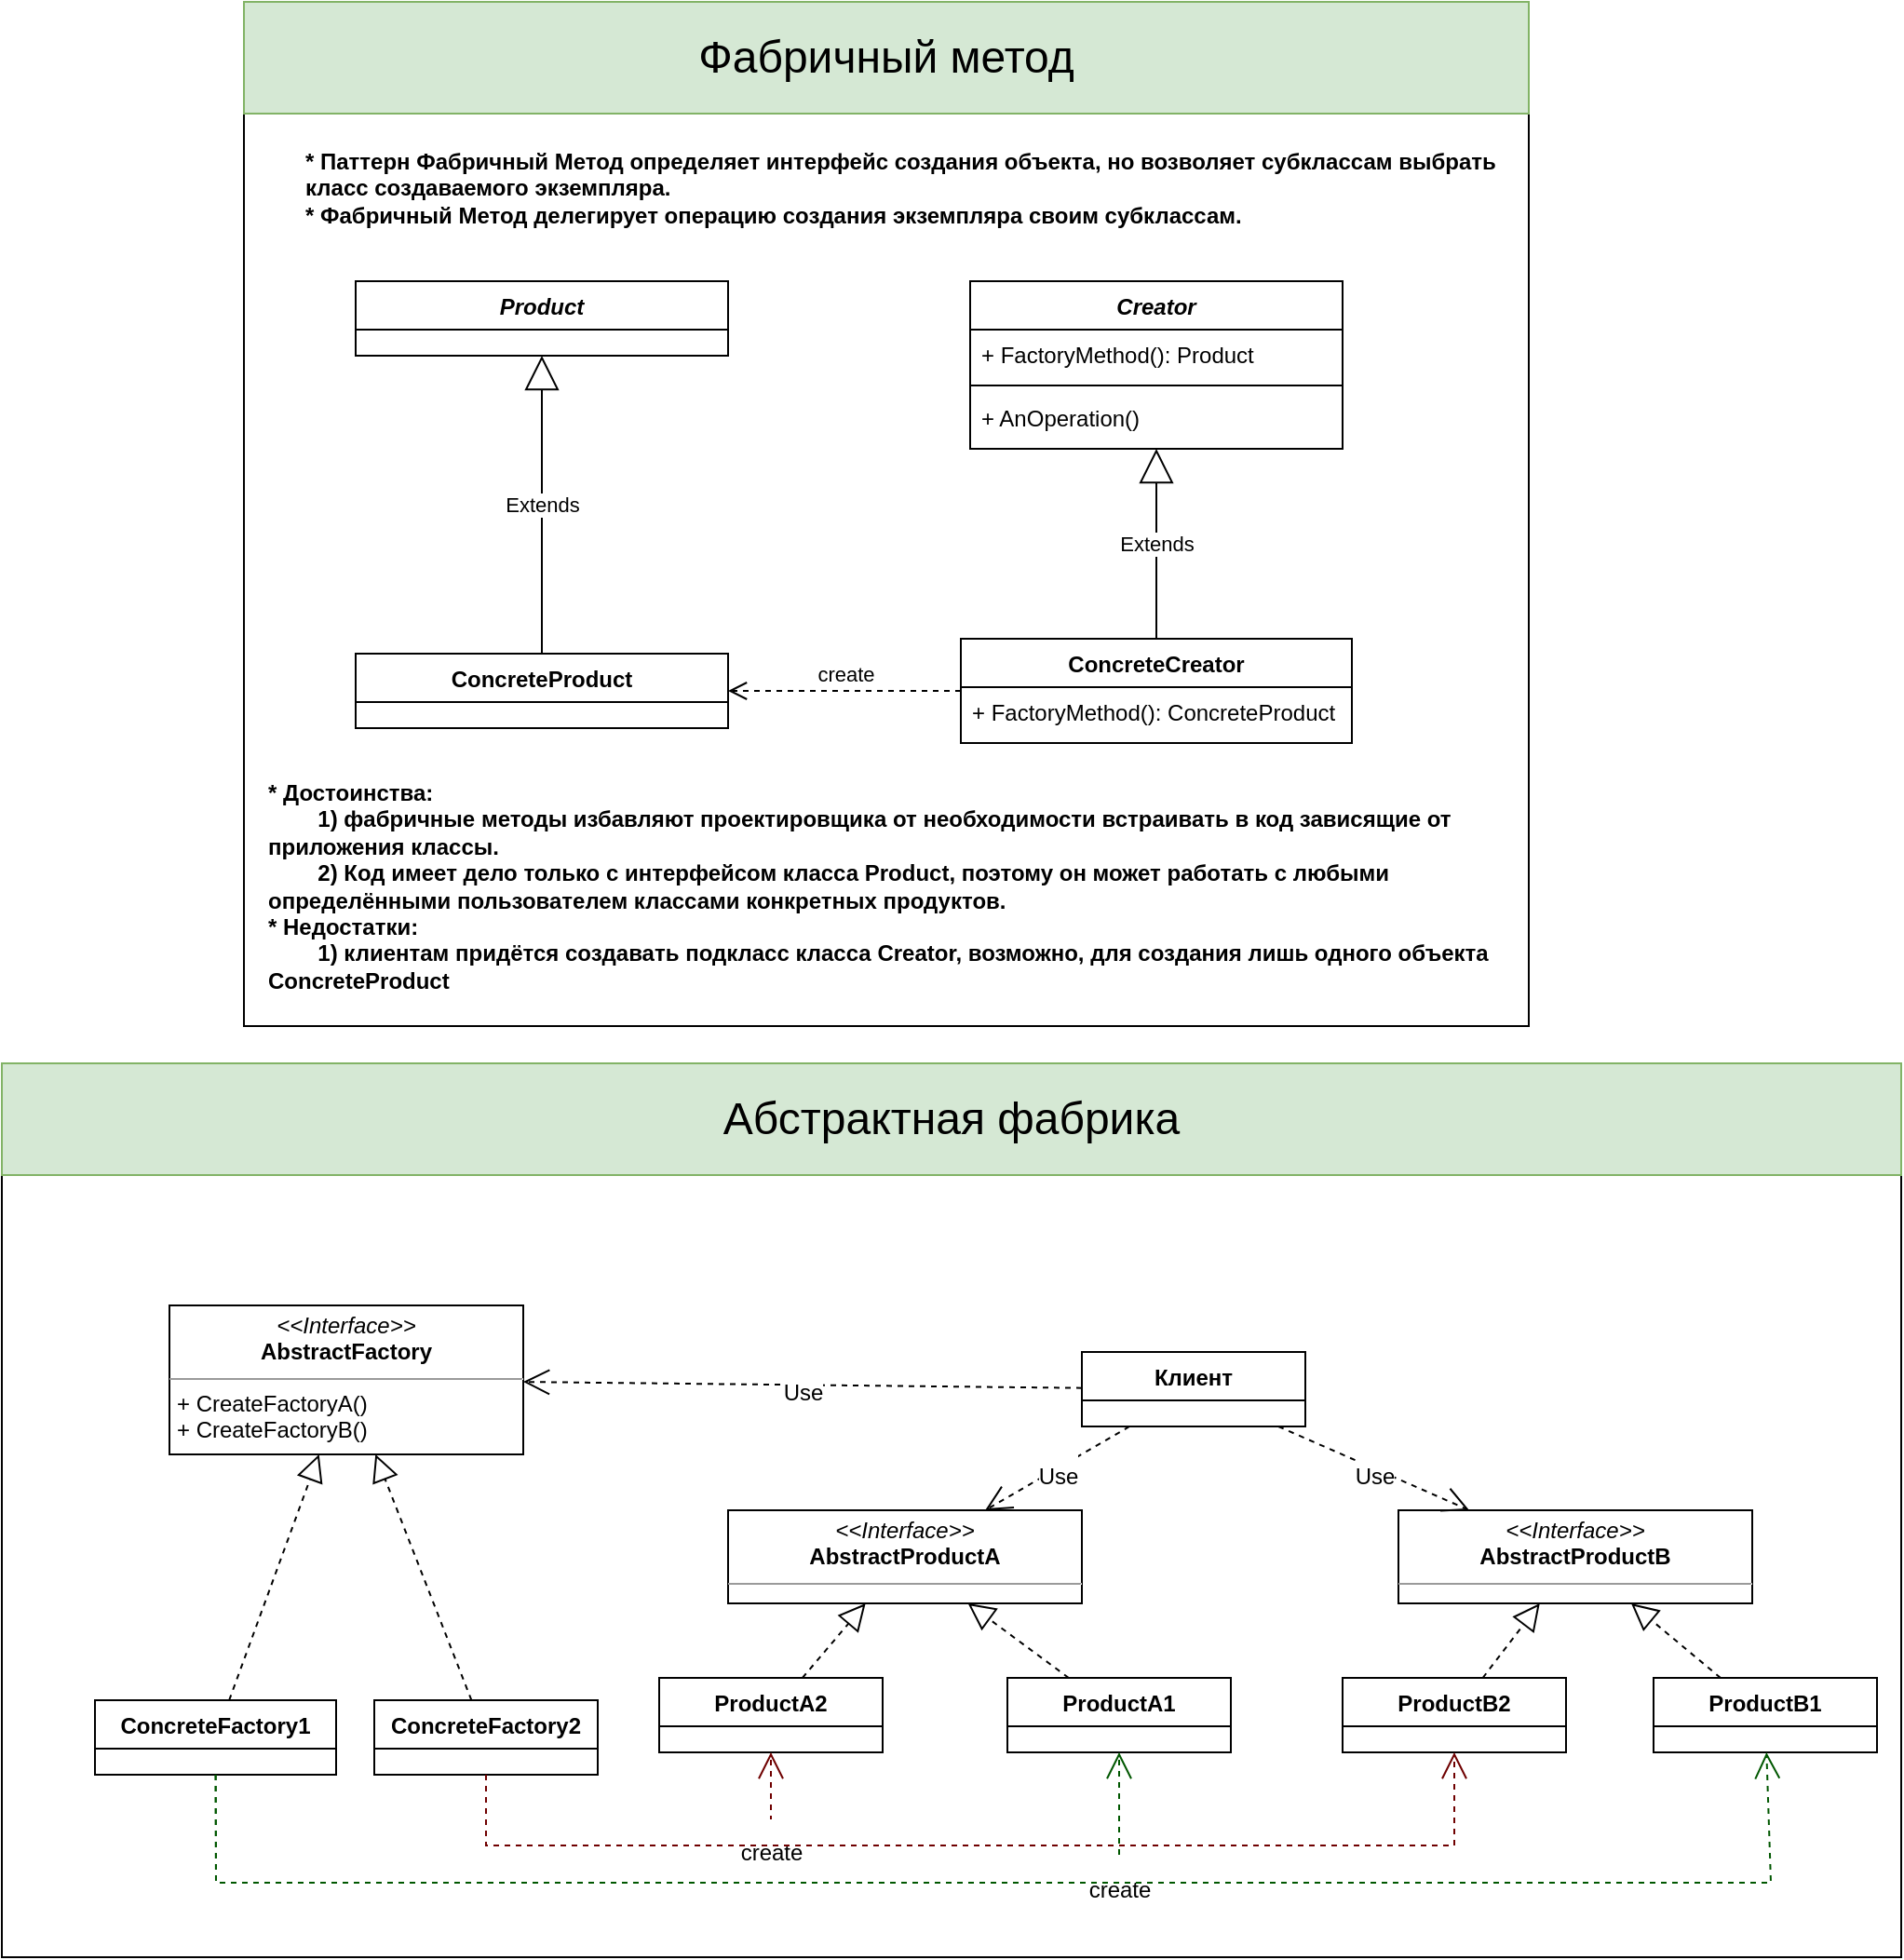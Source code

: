 <mxfile version="20.2.8" type="device"><diagram id="oXizpmqxIiQNZ7Cq87bL" name="Страница 1"><mxGraphModel dx="2589" dy="1038" grid="1" gridSize="10" guides="1" tooltips="1" connect="1" arrows="1" fold="1" page="1" pageScale="1" pageWidth="827" pageHeight="1169" math="0" shadow="0"><root><mxCell id="0"/><mxCell id="1" parent="0"/><mxCell id="Jkm9CAEN05J4kUP2-I---7" value="" style="rounded=0;whiteSpace=wrap;html=1;" parent="1" vertex="1"><mxGeometry x="-770" y="70" width="690" height="550" as="geometry"/></mxCell><mxCell id="Jkm9CAEN05J4kUP2-I---6" value="&lt;b&gt;* Паттерн Фабричный Метод определяет интерфейс создания объекта, но возволяет субклассам выбрать класс создаваемого экземпляра.&lt;br&gt;* Фабричный Метод делегирует операцию создания экземпляра своим субклассам.&lt;br&gt;&lt;/b&gt;" style="text;html=1;strokeColor=none;fillColor=none;align=left;verticalAlign=middle;whiteSpace=wrap;rounded=0;" parent="1" vertex="1"><mxGeometry x="-739" y="140" width="669" height="60" as="geometry"/></mxCell><mxCell id="Jkm9CAEN05J4kUP2-I---9" value="ConcreteProduct" style="swimlane;fontStyle=1;align=center;verticalAlign=top;childLayout=stackLayout;horizontal=1;startSize=26;horizontalStack=0;resizeParent=1;resizeParentMax=0;resizeLast=0;collapsible=1;marginBottom=0;" parent="1" vertex="1"><mxGeometry x="-710" y="420" width="200" height="40" as="geometry"/></mxCell><mxCell id="GGeWMRFSq_V_f-_JECj8-1" value="Creator" style="swimlane;fontStyle=3;align=center;verticalAlign=top;childLayout=stackLayout;horizontal=1;startSize=26;horizontalStack=0;resizeParent=1;resizeParentMax=0;resizeLast=0;collapsible=1;marginBottom=0;" parent="1" vertex="1"><mxGeometry x="-380" y="220" width="200" height="90" as="geometry"/></mxCell><mxCell id="GGeWMRFSq_V_f-_JECj8-2" value="+ FactoryMethod(): Product" style="text;strokeColor=none;fillColor=none;align=left;verticalAlign=top;spacingLeft=4;spacingRight=4;overflow=hidden;rotatable=0;points=[[0,0.5],[1,0.5]];portConstraint=eastwest;" parent="GGeWMRFSq_V_f-_JECj8-1" vertex="1"><mxGeometry y="26" width="200" height="26" as="geometry"/></mxCell><mxCell id="GGeWMRFSq_V_f-_JECj8-3" value="" style="line;strokeWidth=1;fillColor=none;align=left;verticalAlign=middle;spacingTop=-1;spacingLeft=3;spacingRight=3;rotatable=0;labelPosition=right;points=[];portConstraint=eastwest;strokeColor=inherit;" parent="GGeWMRFSq_V_f-_JECj8-1" vertex="1"><mxGeometry y="52" width="200" height="8" as="geometry"/></mxCell><mxCell id="GGeWMRFSq_V_f-_JECj8-4" value="+ AnOperation()" style="text;strokeColor=none;fillColor=none;align=left;verticalAlign=top;spacingLeft=4;spacingRight=4;overflow=hidden;rotatable=0;points=[[0,0.5],[1,0.5]];portConstraint=eastwest;" parent="GGeWMRFSq_V_f-_JECj8-1" vertex="1"><mxGeometry y="60" width="200" height="30" as="geometry"/></mxCell><mxCell id="GGeWMRFSq_V_f-_JECj8-8" value="Extends" style="endArrow=block;endSize=16;endFill=0;html=1;rounded=0;" parent="1" source="Jkm9CAEN05J4kUP2-I---9" target="wxszMgySU470LmP_lm3i-3" edge="1"><mxGeometry width="160" relative="1" as="geometry"><mxPoint x="-600" y="460" as="sourcePoint"/><mxPoint x="-554.239" y="260" as="targetPoint"/></mxGeometry></mxCell><mxCell id="GGeWMRFSq_V_f-_JECj8-9" value="ConcreteCreator" style="swimlane;fontStyle=1;align=center;verticalAlign=top;childLayout=stackLayout;horizontal=1;startSize=26;horizontalStack=0;resizeParent=1;resizeParentMax=0;resizeLast=0;collapsible=1;marginBottom=0;" parent="1" vertex="1"><mxGeometry x="-385" y="412" width="210" height="56" as="geometry"/></mxCell><mxCell id="GGeWMRFSq_V_f-_JECj8-12" value="+ FactoryMethod(): ConcreteProduct" style="text;strokeColor=none;fillColor=none;align=left;verticalAlign=top;spacingLeft=4;spacingRight=4;overflow=hidden;rotatable=0;points=[[0,0.5],[1,0.5]];portConstraint=eastwest;" parent="GGeWMRFSq_V_f-_JECj8-9" vertex="1"><mxGeometry y="26" width="210" height="30" as="geometry"/></mxCell><mxCell id="GGeWMRFSq_V_f-_JECj8-18" value="Extends" style="endArrow=block;endSize=16;endFill=0;html=1;rounded=0;" parent="1" source="GGeWMRFSq_V_f-_JECj8-9" target="GGeWMRFSq_V_f-_JECj8-1" edge="1"><mxGeometry width="160" relative="1" as="geometry"><mxPoint x="-242.308" y="480" as="sourcePoint"/><mxPoint x="-297.692" y="440.0" as="targetPoint"/></mxGeometry></mxCell><mxCell id="wxszMgySU470LmP_lm3i-3" value="Product" style="swimlane;fontStyle=3;align=center;verticalAlign=top;childLayout=stackLayout;horizontal=1;startSize=26;horizontalStack=0;resizeParent=1;resizeParentMax=0;resizeLast=0;collapsible=1;marginBottom=0;" vertex="1" parent="1"><mxGeometry x="-710" y="220" width="200" height="40" as="geometry"/></mxCell><mxCell id="wxszMgySU470LmP_lm3i-4" value="create" style="html=1;verticalAlign=bottom;endArrow=open;dashed=1;endSize=8;rounded=0;" edge="1" parent="1" source="GGeWMRFSq_V_f-_JECj8-9" target="Jkm9CAEN05J4kUP2-I---9"><mxGeometry relative="1" as="geometry"><mxPoint x="-450" y="510" as="sourcePoint"/><mxPoint x="-530" y="510" as="targetPoint"/></mxGeometry></mxCell><mxCell id="wxszMgySU470LmP_lm3i-5" value="&lt;b&gt;* Достоинства: &lt;br&gt;&lt;span style=&quot;white-space: pre;&quot;&gt;&#9;&lt;/span&gt;1) фабричные методы избавляют проектировщика от необходимости встраивать в код зависящие от приложения классы.&lt;br&gt;&lt;span style=&quot;white-space: pre;&quot;&gt;&#9;&lt;/span&gt;2) Код имеет дело только с интерфейсом класса Product, поэтому он может работать с любыми определёнными пользователем классами конкретных продуктов.&lt;br&gt;* Недостатки:&amp;nbsp;&lt;br&gt;&lt;span style=&quot;white-space: pre;&quot;&gt;&#9;&lt;/span&gt;1) клиентам придётся создавать подкласс класса Creator, возможно, для создания лишь одного объекта ConcreteProduct&lt;br&gt;&lt;/b&gt;" style="text;html=1;strokeColor=none;fillColor=none;align=left;verticalAlign=middle;whiteSpace=wrap;rounded=0;" vertex="1" parent="1"><mxGeometry x="-759.5" y="470" width="669" height="150" as="geometry"/></mxCell><mxCell id="wxszMgySU470LmP_lm3i-6" value="&lt;font style=&quot;font-size: 24px;&quot;&gt;Фабричный метод&lt;/font&gt;" style="text;html=1;strokeColor=#82b366;fillColor=#d5e8d4;align=center;verticalAlign=middle;whiteSpace=wrap;rounded=0;" vertex="1" parent="1"><mxGeometry x="-770" y="70" width="690" height="60" as="geometry"/></mxCell><mxCell id="wxszMgySU470LmP_lm3i-7" value="" style="rounded=0;whiteSpace=wrap;html=1;" vertex="1" parent="1"><mxGeometry x="-900" y="640" width="1020" height="480" as="geometry"/></mxCell><mxCell id="wxszMgySU470LmP_lm3i-9" value="ConcreteFactory1" style="swimlane;fontStyle=1;align=center;verticalAlign=top;childLayout=stackLayout;horizontal=1;startSize=26;horizontalStack=0;resizeParent=1;resizeParentMax=0;resizeLast=0;collapsible=1;marginBottom=0;" vertex="1" parent="1"><mxGeometry x="-850" y="982" width="129.5" height="40" as="geometry"/></mxCell><mxCell id="wxszMgySU470LmP_lm3i-21" value="&lt;font style=&quot;font-size: 24px;&quot;&gt;Абстрактная фабрика&lt;/font&gt;" style="text;html=1;strokeColor=#82b366;fillColor=#d5e8d4;align=center;verticalAlign=middle;whiteSpace=wrap;rounded=0;" vertex="1" parent="1"><mxGeometry x="-900" y="640" width="1020" height="60" as="geometry"/></mxCell><mxCell id="wxszMgySU470LmP_lm3i-22" value="ConcreteFactory2" style="swimlane;fontStyle=1;align=center;verticalAlign=top;childLayout=stackLayout;horizontal=1;startSize=26;horizontalStack=0;resizeParent=1;resizeParentMax=0;resizeLast=0;collapsible=1;marginBottom=0;" vertex="1" parent="1"><mxGeometry x="-700" y="982" width="120" height="40" as="geometry"/></mxCell><mxCell id="wxszMgySU470LmP_lm3i-23" value="&lt;p style=&quot;margin:0px;margin-top:4px;text-align:center;&quot;&gt;&lt;i&gt;&amp;lt;&amp;lt;Interface&amp;gt;&amp;gt;&lt;/i&gt;&lt;br&gt;&lt;b&gt;AbstractFactory&lt;/b&gt;&lt;/p&gt;&lt;hr size=&quot;1&quot;&gt;&lt;p style=&quot;margin:0px;margin-left:4px;&quot;&gt;+ CreateFactoryA()&lt;br&gt;+ CreateFactoryB()&lt;/p&gt;" style="verticalAlign=top;align=left;overflow=fill;fontSize=12;fontFamily=Helvetica;html=1;" vertex="1" parent="1"><mxGeometry x="-810" y="770" width="190" height="80" as="geometry"/></mxCell><mxCell id="wxszMgySU470LmP_lm3i-24" value="" style="endArrow=block;dashed=1;endFill=0;endSize=12;html=1;rounded=0;fontSize=24;" edge="1" parent="1" source="wxszMgySU470LmP_lm3i-9" target="wxszMgySU470LmP_lm3i-23"><mxGeometry width="160" relative="1" as="geometry"><mxPoint x="-740" y="1020" as="sourcePoint"/><mxPoint x="-580" y="1020" as="targetPoint"/></mxGeometry></mxCell><mxCell id="wxszMgySU470LmP_lm3i-25" value="" style="endArrow=block;dashed=1;endFill=0;endSize=12;html=1;rounded=0;fontSize=24;" edge="1" parent="1" source="wxszMgySU470LmP_lm3i-22" target="wxszMgySU470LmP_lm3i-23"><mxGeometry width="160" relative="1" as="geometry"><mxPoint x="-770.302" y="992" as="sourcePoint"/><mxPoint x="-737.191" y="920" as="targetPoint"/></mxGeometry></mxCell><mxCell id="wxszMgySU470LmP_lm3i-26" value="&lt;p style=&quot;margin:0px;margin-top:4px;text-align:center;&quot;&gt;&lt;i&gt;&amp;lt;&amp;lt;Interface&amp;gt;&amp;gt;&lt;/i&gt;&lt;br&gt;&lt;b&gt;AbstractProductA&lt;/b&gt;&lt;/p&gt;&lt;hr size=&quot;1&quot;&gt;&lt;p style=&quot;margin:0px;margin-left:4px;&quot;&gt;&lt;br&gt;&lt;/p&gt;" style="verticalAlign=top;align=left;overflow=fill;fontSize=12;fontFamily=Helvetica;html=1;" vertex="1" parent="1"><mxGeometry x="-510" y="880" width="190" height="50" as="geometry"/></mxCell><mxCell id="wxszMgySU470LmP_lm3i-27" value="&lt;p style=&quot;margin:0px;margin-top:4px;text-align:center;&quot;&gt;&lt;i&gt;&amp;lt;&amp;lt;Interface&amp;gt;&amp;gt;&lt;/i&gt;&lt;br&gt;&lt;b&gt;AbstractProductB&lt;/b&gt;&lt;/p&gt;&lt;hr size=&quot;1&quot;&gt;&lt;p style=&quot;margin:0px;margin-left:4px;&quot;&gt;&lt;br&gt;&lt;/p&gt;" style="verticalAlign=top;align=left;overflow=fill;fontSize=12;fontFamily=Helvetica;html=1;" vertex="1" parent="1"><mxGeometry x="-150" y="880" width="190" height="50" as="geometry"/></mxCell><mxCell id="wxszMgySU470LmP_lm3i-28" value="ProductA2" style="swimlane;fontStyle=1;align=center;verticalAlign=top;childLayout=stackLayout;horizontal=1;startSize=26;horizontalStack=0;resizeParent=1;resizeParentMax=0;resizeLast=0;collapsible=1;marginBottom=0;" vertex="1" parent="1"><mxGeometry x="-547" y="970" width="120" height="40" as="geometry"/></mxCell><mxCell id="wxszMgySU470LmP_lm3i-29" value="ProductA1" style="swimlane;fontStyle=1;align=center;verticalAlign=top;childLayout=stackLayout;horizontal=1;startSize=26;horizontalStack=0;resizeParent=1;resizeParentMax=0;resizeLast=0;collapsible=1;marginBottom=0;" vertex="1" parent="1"><mxGeometry x="-360" y="970" width="120" height="40" as="geometry"/></mxCell><mxCell id="wxszMgySU470LmP_lm3i-30" value="" style="endArrow=block;dashed=1;endFill=0;endSize=12;html=1;rounded=0;fontSize=24;" edge="1" parent="1" source="wxszMgySU470LmP_lm3i-28" target="wxszMgySU470LmP_lm3i-26"><mxGeometry width="160" relative="1" as="geometry"><mxPoint x="-628.021" y="1062" as="sourcePoint"/><mxPoint x="-676.952" y="940" as="targetPoint"/></mxGeometry></mxCell><mxCell id="wxszMgySU470LmP_lm3i-31" value="" style="endArrow=block;dashed=1;endFill=0;endSize=12;html=1;rounded=0;fontSize=24;" edge="1" parent="1" source="wxszMgySU470LmP_lm3i-29" target="wxszMgySU470LmP_lm3i-26"><mxGeometry width="160" relative="1" as="geometry"><mxPoint x="-628.021" y="1062" as="sourcePoint"/><mxPoint x="-676.952" y="940" as="targetPoint"/></mxGeometry></mxCell><mxCell id="wxszMgySU470LmP_lm3i-32" value="ProductB2" style="swimlane;fontStyle=1;align=center;verticalAlign=top;childLayout=stackLayout;horizontal=1;startSize=26;horizontalStack=0;resizeParent=1;resizeParentMax=0;resizeLast=0;collapsible=1;marginBottom=0;" vertex="1" parent="1"><mxGeometry x="-180" y="970" width="120" height="40" as="geometry"/></mxCell><mxCell id="wxszMgySU470LmP_lm3i-33" value="ProductB1" style="swimlane;fontStyle=1;align=center;verticalAlign=top;childLayout=stackLayout;horizontal=1;startSize=26;horizontalStack=0;resizeParent=1;resizeParentMax=0;resizeLast=0;collapsible=1;marginBottom=0;" vertex="1" parent="1"><mxGeometry x="-13" y="970" width="120" height="40" as="geometry"/></mxCell><mxCell id="wxszMgySU470LmP_lm3i-34" value="" style="endArrow=block;dashed=1;endFill=0;endSize=12;html=1;rounded=0;fontSize=24;" edge="1" parent="1" source="wxszMgySU470LmP_lm3i-33" target="wxszMgySU470LmP_lm3i-27"><mxGeometry width="160" relative="1" as="geometry"><mxPoint x="-290" y="960" as="sourcePoint"/><mxPoint x="-340" y="910" as="targetPoint"/></mxGeometry></mxCell><mxCell id="wxszMgySU470LmP_lm3i-35" value="" style="endArrow=block;dashed=1;endFill=0;endSize=12;html=1;rounded=0;fontSize=24;" edge="1" parent="1" source="wxszMgySU470LmP_lm3i-32" target="wxszMgySU470LmP_lm3i-27"><mxGeometry width="160" relative="1" as="geometry"><mxPoint x="-290" y="960" as="sourcePoint"/><mxPoint x="-340" y="910" as="targetPoint"/></mxGeometry></mxCell><mxCell id="wxszMgySU470LmP_lm3i-36" value="Клиент" style="swimlane;fontStyle=1;align=center;verticalAlign=top;childLayout=stackLayout;horizontal=1;startSize=26;horizontalStack=0;resizeParent=1;resizeParentMax=0;resizeLast=0;collapsible=1;marginBottom=0;" vertex="1" parent="1"><mxGeometry x="-320" y="795" width="120" height="40" as="geometry"/></mxCell><mxCell id="wxszMgySU470LmP_lm3i-37" value="&lt;font style=&quot;font-size: 12px;&quot;&gt;Use&lt;/font&gt;" style="endArrow=open;endSize=12;dashed=1;html=1;rounded=0;fontSize=24;" edge="1" parent="1" source="wxszMgySU470LmP_lm3i-36" target="wxszMgySU470LmP_lm3i-23"><mxGeometry width="160" relative="1" as="geometry"><mxPoint x="-590" y="1020" as="sourcePoint"/><mxPoint x="-430" y="1020" as="targetPoint"/></mxGeometry></mxCell><mxCell id="wxszMgySU470LmP_lm3i-38" value="&lt;font style=&quot;font-size: 12px;&quot;&gt;Use&lt;/font&gt;" style="endArrow=open;endSize=12;dashed=1;html=1;rounded=0;fontSize=24;" edge="1" parent="1" source="wxszMgySU470LmP_lm3i-36" target="wxszMgySU470LmP_lm3i-26"><mxGeometry width="160" relative="1" as="geometry"><mxPoint x="-390.0" y="804" as="sourcePoint"/><mxPoint x="-610.0" y="818.667" as="targetPoint"/></mxGeometry></mxCell><mxCell id="wxszMgySU470LmP_lm3i-39" value="&lt;font style=&quot;font-size: 12px;&quot;&gt;Use&lt;/font&gt;" style="endArrow=open;endSize=12;dashed=1;html=1;rounded=0;fontSize=24;" edge="1" parent="1" source="wxszMgySU470LmP_lm3i-36" target="wxszMgySU470LmP_lm3i-27"><mxGeometry width="160" relative="1" as="geometry"><mxPoint x="-315.556" y="845" as="sourcePoint"/><mxPoint x="-373.056" y="890" as="targetPoint"/></mxGeometry></mxCell><mxCell id="wxszMgySU470LmP_lm3i-40" value="&lt;font style=&quot;font-size: 12px;&quot;&gt;create&lt;/font&gt;" style="endArrow=open;endSize=12;dashed=1;html=1;rounded=0;fontSize=24;fillColor=#a20025;strokeColor=#6F0000;" edge="1" parent="1" source="wxszMgySU470LmP_lm3i-22" target="wxszMgySU470LmP_lm3i-28"><mxGeometry x="0.585" width="160" relative="1" as="geometry"><mxPoint x="-330" y="1080" as="sourcePoint"/><mxPoint x="-630" y="1080" as="targetPoint"/><Array as="points"><mxPoint x="-640" y="1060"/><mxPoint x="-487" y="1060"/></Array><mxPoint as="offset"/></mxGeometry></mxCell><mxCell id="wxszMgySU470LmP_lm3i-41" value="" style="endArrow=open;endSize=12;dashed=1;html=1;rounded=0;fontSize=24;entryX=0.5;entryY=1;entryDx=0;entryDy=0;fillColor=#a20025;strokeColor=#6F0000;" edge="1" parent="1" source="wxszMgySU470LmP_lm3i-22" target="wxszMgySU470LmP_lm3i-32"><mxGeometry x="0.079" y="-30" width="160" relative="1" as="geometry"><mxPoint x="-330" y="1080" as="sourcePoint"/><mxPoint x="-630" y="1080" as="targetPoint"/><Array as="points"><mxPoint x="-640" y="1060"/><mxPoint x="-487" y="1060"/><mxPoint x="-120" y="1060"/></Array><mxPoint as="offset"/></mxGeometry></mxCell><mxCell id="wxszMgySU470LmP_lm3i-44" value="&lt;font style=&quot;font-size: 12px;&quot;&gt;create&lt;/font&gt;" style="endArrow=open;endSize=12;dashed=1;html=1;rounded=0;fontSize=24;fillColor=#008a00;strokeColor=#005700;" edge="1" parent="1" source="wxszMgySU470LmP_lm3i-9" target="wxszMgySU470LmP_lm3i-29"><mxGeometry x="0.772" width="160" relative="1" as="geometry"><mxPoint x="-820" y="1022" as="sourcePoint"/><mxPoint x="-667" y="1010" as="targetPoint"/><Array as="points"><mxPoint x="-785" y="1080"/><mxPoint x="-660" y="1080"/><mxPoint x="-300" y="1080"/></Array><mxPoint as="offset"/></mxGeometry></mxCell><mxCell id="wxszMgySU470LmP_lm3i-45" value="" style="endArrow=open;endSize=12;dashed=1;html=1;rounded=0;fontSize=24;fillColor=#008a00;strokeColor=#005700;" edge="1" parent="1" source="wxszMgySU470LmP_lm3i-9" target="wxszMgySU470LmP_lm3i-33"><mxGeometry x="0.522" y="-30" width="160" relative="1" as="geometry"><mxPoint x="-820" y="1022" as="sourcePoint"/><mxPoint x="-667" y="1010" as="targetPoint"/><Array as="points"><mxPoint x="-785" y="1080"/><mxPoint x="-660" y="1080"/><mxPoint x="-300" y="1080"/><mxPoint x="50" y="1080"/></Array><mxPoint as="offset"/></mxGeometry></mxCell></root></mxGraphModel></diagram></mxfile>